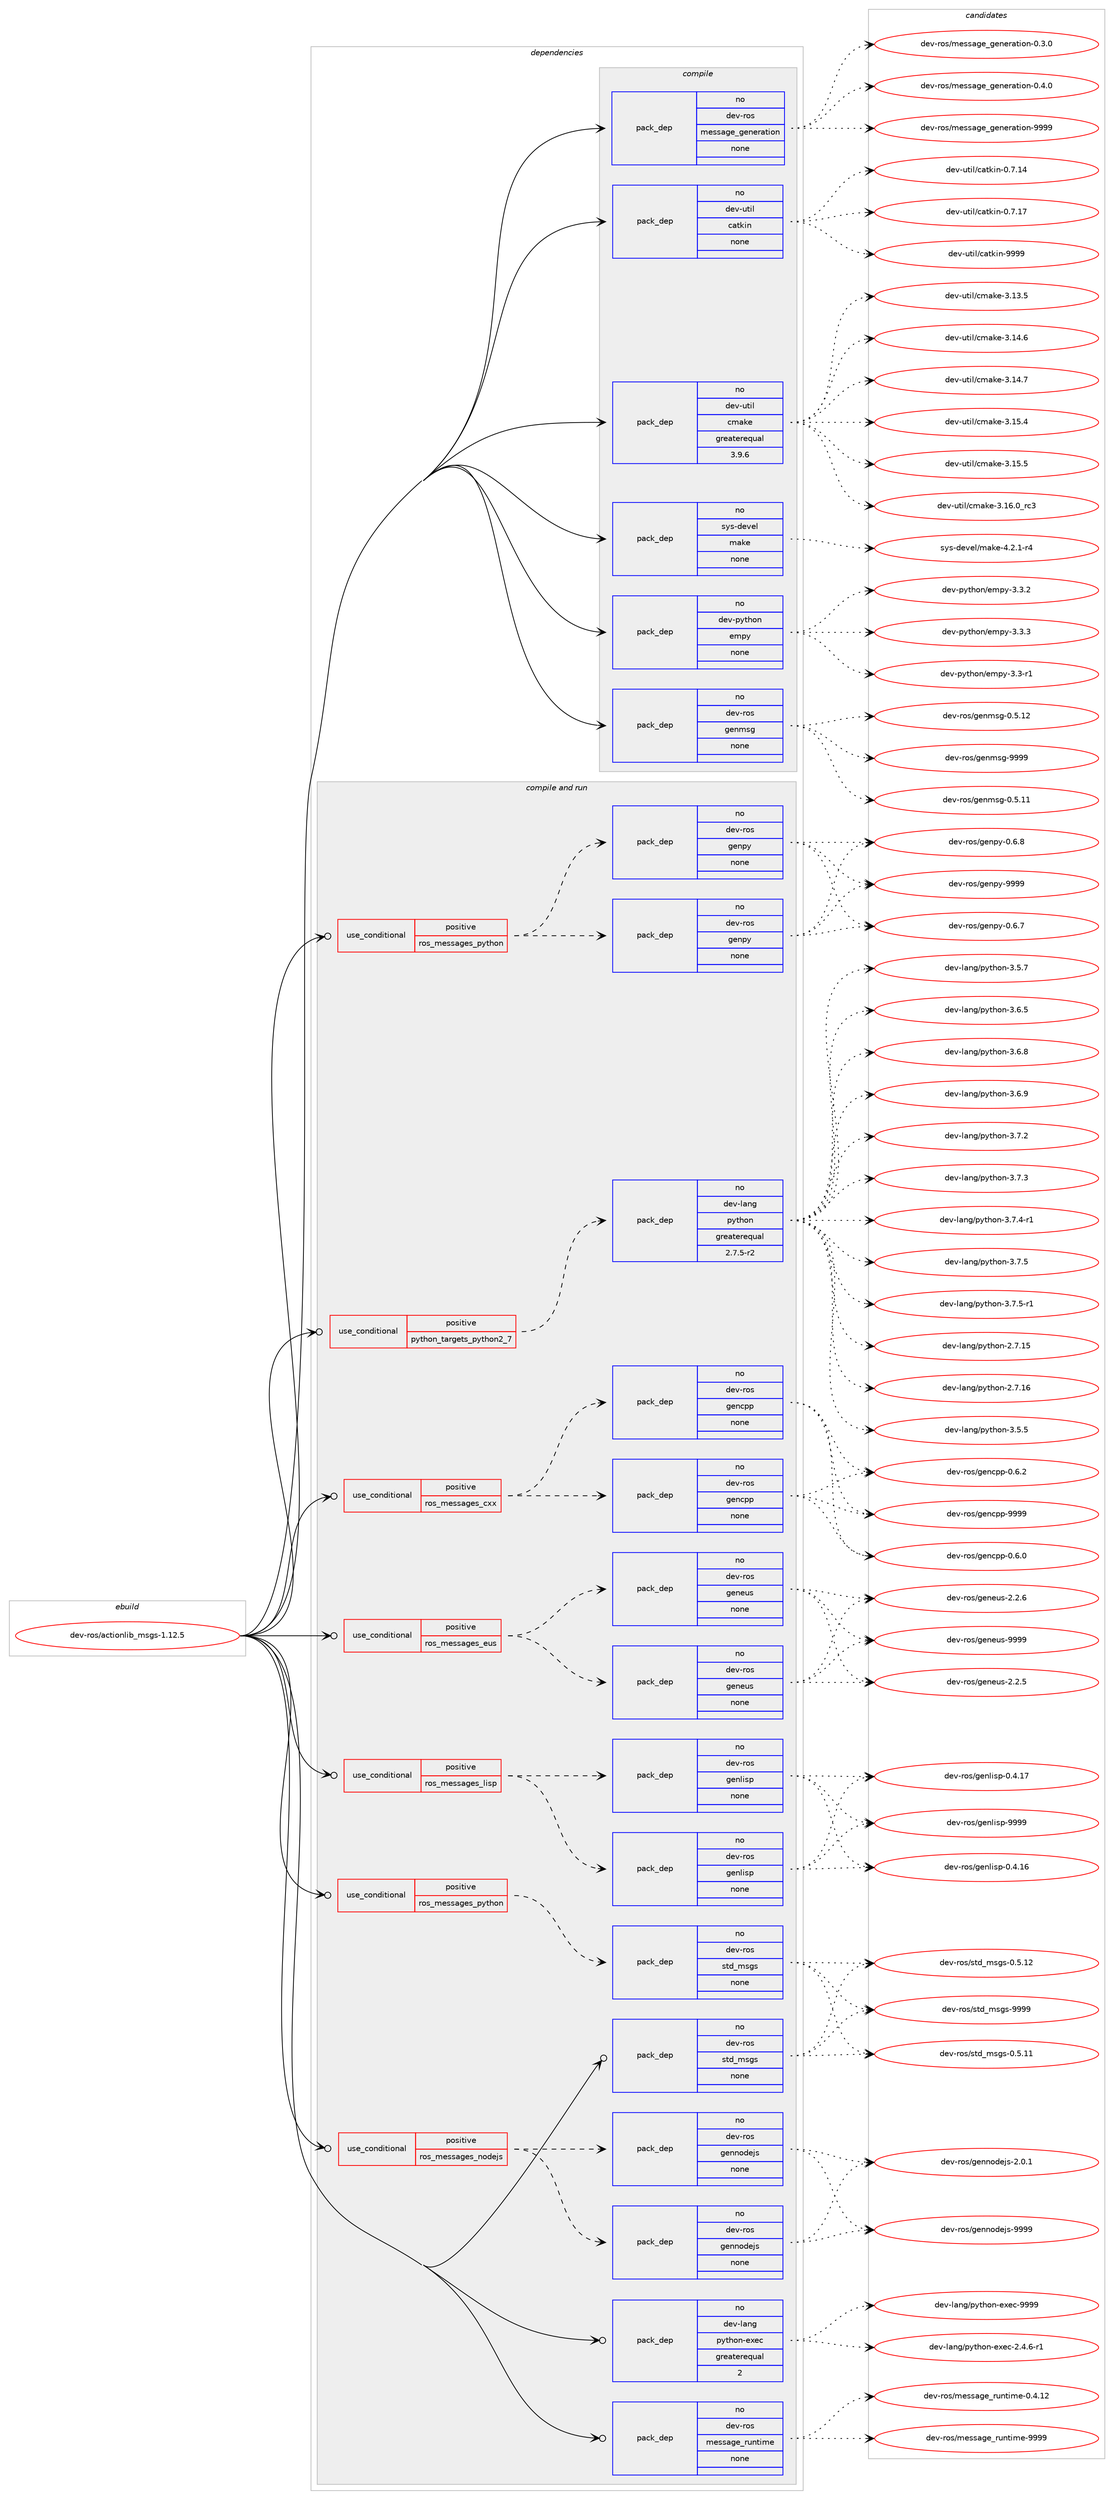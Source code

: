 digraph prolog {

# *************
# Graph options
# *************

newrank=true;
concentrate=true;
compound=true;
graph [rankdir=LR,fontname=Helvetica,fontsize=10,ranksep=1.5];#, ranksep=2.5, nodesep=0.2];
edge  [arrowhead=vee];
node  [fontname=Helvetica,fontsize=10];

# **********
# The ebuild
# **********

subgraph cluster_leftcol {
color=gray;
rank=same;
label=<<i>ebuild</i>>;
id [label="dev-ros/actionlib_msgs-1.12.5", color=red, width=4, href="../dev-ros/actionlib_msgs-1.12.5.svg"];
}

# ****************
# The dependencies
# ****************

subgraph cluster_midcol {
color=gray;
label=<<i>dependencies</i>>;
subgraph cluster_compile {
fillcolor="#eeeeee";
style=filled;
label=<<i>compile</i>>;
subgraph pack483381 {
dependency647875 [label=<<TABLE BORDER="0" CELLBORDER="1" CELLSPACING="0" CELLPADDING="4" WIDTH="220"><TR><TD ROWSPAN="6" CELLPADDING="30">pack_dep</TD></TR><TR><TD WIDTH="110">no</TD></TR><TR><TD>dev-python</TD></TR><TR><TD>empy</TD></TR><TR><TD>none</TD></TR><TR><TD></TD></TR></TABLE>>, shape=none, color=blue];
}
id:e -> dependency647875:w [weight=20,style="solid",arrowhead="vee"];
subgraph pack483382 {
dependency647876 [label=<<TABLE BORDER="0" CELLBORDER="1" CELLSPACING="0" CELLPADDING="4" WIDTH="220"><TR><TD ROWSPAN="6" CELLPADDING="30">pack_dep</TD></TR><TR><TD WIDTH="110">no</TD></TR><TR><TD>dev-ros</TD></TR><TR><TD>genmsg</TD></TR><TR><TD>none</TD></TR><TR><TD></TD></TR></TABLE>>, shape=none, color=blue];
}
id:e -> dependency647876:w [weight=20,style="solid",arrowhead="vee"];
subgraph pack483383 {
dependency647877 [label=<<TABLE BORDER="0" CELLBORDER="1" CELLSPACING="0" CELLPADDING="4" WIDTH="220"><TR><TD ROWSPAN="6" CELLPADDING="30">pack_dep</TD></TR><TR><TD WIDTH="110">no</TD></TR><TR><TD>dev-ros</TD></TR><TR><TD>message_generation</TD></TR><TR><TD>none</TD></TR><TR><TD></TD></TR></TABLE>>, shape=none, color=blue];
}
id:e -> dependency647877:w [weight=20,style="solid",arrowhead="vee"];
subgraph pack483384 {
dependency647878 [label=<<TABLE BORDER="0" CELLBORDER="1" CELLSPACING="0" CELLPADDING="4" WIDTH="220"><TR><TD ROWSPAN="6" CELLPADDING="30">pack_dep</TD></TR><TR><TD WIDTH="110">no</TD></TR><TR><TD>dev-util</TD></TR><TR><TD>catkin</TD></TR><TR><TD>none</TD></TR><TR><TD></TD></TR></TABLE>>, shape=none, color=blue];
}
id:e -> dependency647878:w [weight=20,style="solid",arrowhead="vee"];
subgraph pack483385 {
dependency647879 [label=<<TABLE BORDER="0" CELLBORDER="1" CELLSPACING="0" CELLPADDING="4" WIDTH="220"><TR><TD ROWSPAN="6" CELLPADDING="30">pack_dep</TD></TR><TR><TD WIDTH="110">no</TD></TR><TR><TD>dev-util</TD></TR><TR><TD>cmake</TD></TR><TR><TD>greaterequal</TD></TR><TR><TD>3.9.6</TD></TR></TABLE>>, shape=none, color=blue];
}
id:e -> dependency647879:w [weight=20,style="solid",arrowhead="vee"];
subgraph pack483386 {
dependency647880 [label=<<TABLE BORDER="0" CELLBORDER="1" CELLSPACING="0" CELLPADDING="4" WIDTH="220"><TR><TD ROWSPAN="6" CELLPADDING="30">pack_dep</TD></TR><TR><TD WIDTH="110">no</TD></TR><TR><TD>sys-devel</TD></TR><TR><TD>make</TD></TR><TR><TD>none</TD></TR><TR><TD></TD></TR></TABLE>>, shape=none, color=blue];
}
id:e -> dependency647880:w [weight=20,style="solid",arrowhead="vee"];
}
subgraph cluster_compileandrun {
fillcolor="#eeeeee";
style=filled;
label=<<i>compile and run</i>>;
subgraph cond152598 {
dependency647881 [label=<<TABLE BORDER="0" CELLBORDER="1" CELLSPACING="0" CELLPADDING="4"><TR><TD ROWSPAN="3" CELLPADDING="10">use_conditional</TD></TR><TR><TD>positive</TD></TR><TR><TD>python_targets_python2_7</TD></TR></TABLE>>, shape=none, color=red];
subgraph pack483387 {
dependency647882 [label=<<TABLE BORDER="0" CELLBORDER="1" CELLSPACING="0" CELLPADDING="4" WIDTH="220"><TR><TD ROWSPAN="6" CELLPADDING="30">pack_dep</TD></TR><TR><TD WIDTH="110">no</TD></TR><TR><TD>dev-lang</TD></TR><TR><TD>python</TD></TR><TR><TD>greaterequal</TD></TR><TR><TD>2.7.5-r2</TD></TR></TABLE>>, shape=none, color=blue];
}
dependency647881:e -> dependency647882:w [weight=20,style="dashed",arrowhead="vee"];
}
id:e -> dependency647881:w [weight=20,style="solid",arrowhead="odotvee"];
subgraph cond152599 {
dependency647883 [label=<<TABLE BORDER="0" CELLBORDER="1" CELLSPACING="0" CELLPADDING="4"><TR><TD ROWSPAN="3" CELLPADDING="10">use_conditional</TD></TR><TR><TD>positive</TD></TR><TR><TD>ros_messages_cxx</TD></TR></TABLE>>, shape=none, color=red];
subgraph pack483388 {
dependency647884 [label=<<TABLE BORDER="0" CELLBORDER="1" CELLSPACING="0" CELLPADDING="4" WIDTH="220"><TR><TD ROWSPAN="6" CELLPADDING="30">pack_dep</TD></TR><TR><TD WIDTH="110">no</TD></TR><TR><TD>dev-ros</TD></TR><TR><TD>gencpp</TD></TR><TR><TD>none</TD></TR><TR><TD></TD></TR></TABLE>>, shape=none, color=blue];
}
dependency647883:e -> dependency647884:w [weight=20,style="dashed",arrowhead="vee"];
subgraph pack483389 {
dependency647885 [label=<<TABLE BORDER="0" CELLBORDER="1" CELLSPACING="0" CELLPADDING="4" WIDTH="220"><TR><TD ROWSPAN="6" CELLPADDING="30">pack_dep</TD></TR><TR><TD WIDTH="110">no</TD></TR><TR><TD>dev-ros</TD></TR><TR><TD>gencpp</TD></TR><TR><TD>none</TD></TR><TR><TD></TD></TR></TABLE>>, shape=none, color=blue];
}
dependency647883:e -> dependency647885:w [weight=20,style="dashed",arrowhead="vee"];
}
id:e -> dependency647883:w [weight=20,style="solid",arrowhead="odotvee"];
subgraph cond152600 {
dependency647886 [label=<<TABLE BORDER="0" CELLBORDER="1" CELLSPACING="0" CELLPADDING="4"><TR><TD ROWSPAN="3" CELLPADDING="10">use_conditional</TD></TR><TR><TD>positive</TD></TR><TR><TD>ros_messages_eus</TD></TR></TABLE>>, shape=none, color=red];
subgraph pack483390 {
dependency647887 [label=<<TABLE BORDER="0" CELLBORDER="1" CELLSPACING="0" CELLPADDING="4" WIDTH="220"><TR><TD ROWSPAN="6" CELLPADDING="30">pack_dep</TD></TR><TR><TD WIDTH="110">no</TD></TR><TR><TD>dev-ros</TD></TR><TR><TD>geneus</TD></TR><TR><TD>none</TD></TR><TR><TD></TD></TR></TABLE>>, shape=none, color=blue];
}
dependency647886:e -> dependency647887:w [weight=20,style="dashed",arrowhead="vee"];
subgraph pack483391 {
dependency647888 [label=<<TABLE BORDER="0" CELLBORDER="1" CELLSPACING="0" CELLPADDING="4" WIDTH="220"><TR><TD ROWSPAN="6" CELLPADDING="30">pack_dep</TD></TR><TR><TD WIDTH="110">no</TD></TR><TR><TD>dev-ros</TD></TR><TR><TD>geneus</TD></TR><TR><TD>none</TD></TR><TR><TD></TD></TR></TABLE>>, shape=none, color=blue];
}
dependency647886:e -> dependency647888:w [weight=20,style="dashed",arrowhead="vee"];
}
id:e -> dependency647886:w [weight=20,style="solid",arrowhead="odotvee"];
subgraph cond152601 {
dependency647889 [label=<<TABLE BORDER="0" CELLBORDER="1" CELLSPACING="0" CELLPADDING="4"><TR><TD ROWSPAN="3" CELLPADDING="10">use_conditional</TD></TR><TR><TD>positive</TD></TR><TR><TD>ros_messages_lisp</TD></TR></TABLE>>, shape=none, color=red];
subgraph pack483392 {
dependency647890 [label=<<TABLE BORDER="0" CELLBORDER="1" CELLSPACING="0" CELLPADDING="4" WIDTH="220"><TR><TD ROWSPAN="6" CELLPADDING="30">pack_dep</TD></TR><TR><TD WIDTH="110">no</TD></TR><TR><TD>dev-ros</TD></TR><TR><TD>genlisp</TD></TR><TR><TD>none</TD></TR><TR><TD></TD></TR></TABLE>>, shape=none, color=blue];
}
dependency647889:e -> dependency647890:w [weight=20,style="dashed",arrowhead="vee"];
subgraph pack483393 {
dependency647891 [label=<<TABLE BORDER="0" CELLBORDER="1" CELLSPACING="0" CELLPADDING="4" WIDTH="220"><TR><TD ROWSPAN="6" CELLPADDING="30">pack_dep</TD></TR><TR><TD WIDTH="110">no</TD></TR><TR><TD>dev-ros</TD></TR><TR><TD>genlisp</TD></TR><TR><TD>none</TD></TR><TR><TD></TD></TR></TABLE>>, shape=none, color=blue];
}
dependency647889:e -> dependency647891:w [weight=20,style="dashed",arrowhead="vee"];
}
id:e -> dependency647889:w [weight=20,style="solid",arrowhead="odotvee"];
subgraph cond152602 {
dependency647892 [label=<<TABLE BORDER="0" CELLBORDER="1" CELLSPACING="0" CELLPADDING="4"><TR><TD ROWSPAN="3" CELLPADDING="10">use_conditional</TD></TR><TR><TD>positive</TD></TR><TR><TD>ros_messages_nodejs</TD></TR></TABLE>>, shape=none, color=red];
subgraph pack483394 {
dependency647893 [label=<<TABLE BORDER="0" CELLBORDER="1" CELLSPACING="0" CELLPADDING="4" WIDTH="220"><TR><TD ROWSPAN="6" CELLPADDING="30">pack_dep</TD></TR><TR><TD WIDTH="110">no</TD></TR><TR><TD>dev-ros</TD></TR><TR><TD>gennodejs</TD></TR><TR><TD>none</TD></TR><TR><TD></TD></TR></TABLE>>, shape=none, color=blue];
}
dependency647892:e -> dependency647893:w [weight=20,style="dashed",arrowhead="vee"];
subgraph pack483395 {
dependency647894 [label=<<TABLE BORDER="0" CELLBORDER="1" CELLSPACING="0" CELLPADDING="4" WIDTH="220"><TR><TD ROWSPAN="6" CELLPADDING="30">pack_dep</TD></TR><TR><TD WIDTH="110">no</TD></TR><TR><TD>dev-ros</TD></TR><TR><TD>gennodejs</TD></TR><TR><TD>none</TD></TR><TR><TD></TD></TR></TABLE>>, shape=none, color=blue];
}
dependency647892:e -> dependency647894:w [weight=20,style="dashed",arrowhead="vee"];
}
id:e -> dependency647892:w [weight=20,style="solid",arrowhead="odotvee"];
subgraph cond152603 {
dependency647895 [label=<<TABLE BORDER="0" CELLBORDER="1" CELLSPACING="0" CELLPADDING="4"><TR><TD ROWSPAN="3" CELLPADDING="10">use_conditional</TD></TR><TR><TD>positive</TD></TR><TR><TD>ros_messages_python</TD></TR></TABLE>>, shape=none, color=red];
subgraph pack483396 {
dependency647896 [label=<<TABLE BORDER="0" CELLBORDER="1" CELLSPACING="0" CELLPADDING="4" WIDTH="220"><TR><TD ROWSPAN="6" CELLPADDING="30">pack_dep</TD></TR><TR><TD WIDTH="110">no</TD></TR><TR><TD>dev-ros</TD></TR><TR><TD>genpy</TD></TR><TR><TD>none</TD></TR><TR><TD></TD></TR></TABLE>>, shape=none, color=blue];
}
dependency647895:e -> dependency647896:w [weight=20,style="dashed",arrowhead="vee"];
subgraph pack483397 {
dependency647897 [label=<<TABLE BORDER="0" CELLBORDER="1" CELLSPACING="0" CELLPADDING="4" WIDTH="220"><TR><TD ROWSPAN="6" CELLPADDING="30">pack_dep</TD></TR><TR><TD WIDTH="110">no</TD></TR><TR><TD>dev-ros</TD></TR><TR><TD>genpy</TD></TR><TR><TD>none</TD></TR><TR><TD></TD></TR></TABLE>>, shape=none, color=blue];
}
dependency647895:e -> dependency647897:w [weight=20,style="dashed",arrowhead="vee"];
}
id:e -> dependency647895:w [weight=20,style="solid",arrowhead="odotvee"];
subgraph cond152604 {
dependency647898 [label=<<TABLE BORDER="0" CELLBORDER="1" CELLSPACING="0" CELLPADDING="4"><TR><TD ROWSPAN="3" CELLPADDING="10">use_conditional</TD></TR><TR><TD>positive</TD></TR><TR><TD>ros_messages_python</TD></TR></TABLE>>, shape=none, color=red];
subgraph pack483398 {
dependency647899 [label=<<TABLE BORDER="0" CELLBORDER="1" CELLSPACING="0" CELLPADDING="4" WIDTH="220"><TR><TD ROWSPAN="6" CELLPADDING="30">pack_dep</TD></TR><TR><TD WIDTH="110">no</TD></TR><TR><TD>dev-ros</TD></TR><TR><TD>std_msgs</TD></TR><TR><TD>none</TD></TR><TR><TD></TD></TR></TABLE>>, shape=none, color=blue];
}
dependency647898:e -> dependency647899:w [weight=20,style="dashed",arrowhead="vee"];
}
id:e -> dependency647898:w [weight=20,style="solid",arrowhead="odotvee"];
subgraph pack483399 {
dependency647900 [label=<<TABLE BORDER="0" CELLBORDER="1" CELLSPACING="0" CELLPADDING="4" WIDTH="220"><TR><TD ROWSPAN="6" CELLPADDING="30">pack_dep</TD></TR><TR><TD WIDTH="110">no</TD></TR><TR><TD>dev-lang</TD></TR><TR><TD>python-exec</TD></TR><TR><TD>greaterequal</TD></TR><TR><TD>2</TD></TR></TABLE>>, shape=none, color=blue];
}
id:e -> dependency647900:w [weight=20,style="solid",arrowhead="odotvee"];
subgraph pack483400 {
dependency647901 [label=<<TABLE BORDER="0" CELLBORDER="1" CELLSPACING="0" CELLPADDING="4" WIDTH="220"><TR><TD ROWSPAN="6" CELLPADDING="30">pack_dep</TD></TR><TR><TD WIDTH="110">no</TD></TR><TR><TD>dev-ros</TD></TR><TR><TD>message_runtime</TD></TR><TR><TD>none</TD></TR><TR><TD></TD></TR></TABLE>>, shape=none, color=blue];
}
id:e -> dependency647901:w [weight=20,style="solid",arrowhead="odotvee"];
subgraph pack483401 {
dependency647902 [label=<<TABLE BORDER="0" CELLBORDER="1" CELLSPACING="0" CELLPADDING="4" WIDTH="220"><TR><TD ROWSPAN="6" CELLPADDING="30">pack_dep</TD></TR><TR><TD WIDTH="110">no</TD></TR><TR><TD>dev-ros</TD></TR><TR><TD>std_msgs</TD></TR><TR><TD>none</TD></TR><TR><TD></TD></TR></TABLE>>, shape=none, color=blue];
}
id:e -> dependency647902:w [weight=20,style="solid",arrowhead="odotvee"];
}
subgraph cluster_run {
fillcolor="#eeeeee";
style=filled;
label=<<i>run</i>>;
}
}

# **************
# The candidates
# **************

subgraph cluster_choices {
rank=same;
color=gray;
label=<<i>candidates</i>>;

subgraph choice483381 {
color=black;
nodesep=1;
choice1001011184511212111610411111047101109112121455146514511449 [label="dev-python/empy-3.3-r1", color=red, width=4,href="../dev-python/empy-3.3-r1.svg"];
choice1001011184511212111610411111047101109112121455146514650 [label="dev-python/empy-3.3.2", color=red, width=4,href="../dev-python/empy-3.3.2.svg"];
choice1001011184511212111610411111047101109112121455146514651 [label="dev-python/empy-3.3.3", color=red, width=4,href="../dev-python/empy-3.3.3.svg"];
dependency647875:e -> choice1001011184511212111610411111047101109112121455146514511449:w [style=dotted,weight="100"];
dependency647875:e -> choice1001011184511212111610411111047101109112121455146514650:w [style=dotted,weight="100"];
dependency647875:e -> choice1001011184511212111610411111047101109112121455146514651:w [style=dotted,weight="100"];
}
subgraph choice483382 {
color=black;
nodesep=1;
choice100101118451141111154710310111010911510345484653464949 [label="dev-ros/genmsg-0.5.11", color=red, width=4,href="../dev-ros/genmsg-0.5.11.svg"];
choice100101118451141111154710310111010911510345484653464950 [label="dev-ros/genmsg-0.5.12", color=red, width=4,href="../dev-ros/genmsg-0.5.12.svg"];
choice10010111845114111115471031011101091151034557575757 [label="dev-ros/genmsg-9999", color=red, width=4,href="../dev-ros/genmsg-9999.svg"];
dependency647876:e -> choice100101118451141111154710310111010911510345484653464949:w [style=dotted,weight="100"];
dependency647876:e -> choice100101118451141111154710310111010911510345484653464950:w [style=dotted,weight="100"];
dependency647876:e -> choice10010111845114111115471031011101091151034557575757:w [style=dotted,weight="100"];
}
subgraph choice483383 {
color=black;
nodesep=1;
choice1001011184511411111547109101115115971031019510310111010111497116105111110454846514648 [label="dev-ros/message_generation-0.3.0", color=red, width=4,href="../dev-ros/message_generation-0.3.0.svg"];
choice1001011184511411111547109101115115971031019510310111010111497116105111110454846524648 [label="dev-ros/message_generation-0.4.0", color=red, width=4,href="../dev-ros/message_generation-0.4.0.svg"];
choice10010111845114111115471091011151159710310195103101110101114971161051111104557575757 [label="dev-ros/message_generation-9999", color=red, width=4,href="../dev-ros/message_generation-9999.svg"];
dependency647877:e -> choice1001011184511411111547109101115115971031019510310111010111497116105111110454846514648:w [style=dotted,weight="100"];
dependency647877:e -> choice1001011184511411111547109101115115971031019510310111010111497116105111110454846524648:w [style=dotted,weight="100"];
dependency647877:e -> choice10010111845114111115471091011151159710310195103101110101114971161051111104557575757:w [style=dotted,weight="100"];
}
subgraph choice483384 {
color=black;
nodesep=1;
choice1001011184511711610510847999711610710511045484655464952 [label="dev-util/catkin-0.7.14", color=red, width=4,href="../dev-util/catkin-0.7.14.svg"];
choice1001011184511711610510847999711610710511045484655464955 [label="dev-util/catkin-0.7.17", color=red, width=4,href="../dev-util/catkin-0.7.17.svg"];
choice100101118451171161051084799971161071051104557575757 [label="dev-util/catkin-9999", color=red, width=4,href="../dev-util/catkin-9999.svg"];
dependency647878:e -> choice1001011184511711610510847999711610710511045484655464952:w [style=dotted,weight="100"];
dependency647878:e -> choice1001011184511711610510847999711610710511045484655464955:w [style=dotted,weight="100"];
dependency647878:e -> choice100101118451171161051084799971161071051104557575757:w [style=dotted,weight="100"];
}
subgraph choice483385 {
color=black;
nodesep=1;
choice1001011184511711610510847991099710710145514649514653 [label="dev-util/cmake-3.13.5", color=red, width=4,href="../dev-util/cmake-3.13.5.svg"];
choice1001011184511711610510847991099710710145514649524654 [label="dev-util/cmake-3.14.6", color=red, width=4,href="../dev-util/cmake-3.14.6.svg"];
choice1001011184511711610510847991099710710145514649524655 [label="dev-util/cmake-3.14.7", color=red, width=4,href="../dev-util/cmake-3.14.7.svg"];
choice1001011184511711610510847991099710710145514649534652 [label="dev-util/cmake-3.15.4", color=red, width=4,href="../dev-util/cmake-3.15.4.svg"];
choice1001011184511711610510847991099710710145514649534653 [label="dev-util/cmake-3.15.5", color=red, width=4,href="../dev-util/cmake-3.15.5.svg"];
choice1001011184511711610510847991099710710145514649544648951149951 [label="dev-util/cmake-3.16.0_rc3", color=red, width=4,href="../dev-util/cmake-3.16.0_rc3.svg"];
dependency647879:e -> choice1001011184511711610510847991099710710145514649514653:w [style=dotted,weight="100"];
dependency647879:e -> choice1001011184511711610510847991099710710145514649524654:w [style=dotted,weight="100"];
dependency647879:e -> choice1001011184511711610510847991099710710145514649524655:w [style=dotted,weight="100"];
dependency647879:e -> choice1001011184511711610510847991099710710145514649534652:w [style=dotted,weight="100"];
dependency647879:e -> choice1001011184511711610510847991099710710145514649534653:w [style=dotted,weight="100"];
dependency647879:e -> choice1001011184511711610510847991099710710145514649544648951149951:w [style=dotted,weight="100"];
}
subgraph choice483386 {
color=black;
nodesep=1;
choice1151211154510010111810110847109971071014552465046494511452 [label="sys-devel/make-4.2.1-r4", color=red, width=4,href="../sys-devel/make-4.2.1-r4.svg"];
dependency647880:e -> choice1151211154510010111810110847109971071014552465046494511452:w [style=dotted,weight="100"];
}
subgraph choice483387 {
color=black;
nodesep=1;
choice10010111845108971101034711212111610411111045504655464953 [label="dev-lang/python-2.7.15", color=red, width=4,href="../dev-lang/python-2.7.15.svg"];
choice10010111845108971101034711212111610411111045504655464954 [label="dev-lang/python-2.7.16", color=red, width=4,href="../dev-lang/python-2.7.16.svg"];
choice100101118451089711010347112121116104111110455146534653 [label="dev-lang/python-3.5.5", color=red, width=4,href="../dev-lang/python-3.5.5.svg"];
choice100101118451089711010347112121116104111110455146534655 [label="dev-lang/python-3.5.7", color=red, width=4,href="../dev-lang/python-3.5.7.svg"];
choice100101118451089711010347112121116104111110455146544653 [label="dev-lang/python-3.6.5", color=red, width=4,href="../dev-lang/python-3.6.5.svg"];
choice100101118451089711010347112121116104111110455146544656 [label="dev-lang/python-3.6.8", color=red, width=4,href="../dev-lang/python-3.6.8.svg"];
choice100101118451089711010347112121116104111110455146544657 [label="dev-lang/python-3.6.9", color=red, width=4,href="../dev-lang/python-3.6.9.svg"];
choice100101118451089711010347112121116104111110455146554650 [label="dev-lang/python-3.7.2", color=red, width=4,href="../dev-lang/python-3.7.2.svg"];
choice100101118451089711010347112121116104111110455146554651 [label="dev-lang/python-3.7.3", color=red, width=4,href="../dev-lang/python-3.7.3.svg"];
choice1001011184510897110103471121211161041111104551465546524511449 [label="dev-lang/python-3.7.4-r1", color=red, width=4,href="../dev-lang/python-3.7.4-r1.svg"];
choice100101118451089711010347112121116104111110455146554653 [label="dev-lang/python-3.7.5", color=red, width=4,href="../dev-lang/python-3.7.5.svg"];
choice1001011184510897110103471121211161041111104551465546534511449 [label="dev-lang/python-3.7.5-r1", color=red, width=4,href="../dev-lang/python-3.7.5-r1.svg"];
dependency647882:e -> choice10010111845108971101034711212111610411111045504655464953:w [style=dotted,weight="100"];
dependency647882:e -> choice10010111845108971101034711212111610411111045504655464954:w [style=dotted,weight="100"];
dependency647882:e -> choice100101118451089711010347112121116104111110455146534653:w [style=dotted,weight="100"];
dependency647882:e -> choice100101118451089711010347112121116104111110455146534655:w [style=dotted,weight="100"];
dependency647882:e -> choice100101118451089711010347112121116104111110455146544653:w [style=dotted,weight="100"];
dependency647882:e -> choice100101118451089711010347112121116104111110455146544656:w [style=dotted,weight="100"];
dependency647882:e -> choice100101118451089711010347112121116104111110455146544657:w [style=dotted,weight="100"];
dependency647882:e -> choice100101118451089711010347112121116104111110455146554650:w [style=dotted,weight="100"];
dependency647882:e -> choice100101118451089711010347112121116104111110455146554651:w [style=dotted,weight="100"];
dependency647882:e -> choice1001011184510897110103471121211161041111104551465546524511449:w [style=dotted,weight="100"];
dependency647882:e -> choice100101118451089711010347112121116104111110455146554653:w [style=dotted,weight="100"];
dependency647882:e -> choice1001011184510897110103471121211161041111104551465546534511449:w [style=dotted,weight="100"];
}
subgraph choice483388 {
color=black;
nodesep=1;
choice100101118451141111154710310111099112112454846544648 [label="dev-ros/gencpp-0.6.0", color=red, width=4,href="../dev-ros/gencpp-0.6.0.svg"];
choice100101118451141111154710310111099112112454846544650 [label="dev-ros/gencpp-0.6.2", color=red, width=4,href="../dev-ros/gencpp-0.6.2.svg"];
choice1001011184511411111547103101110991121124557575757 [label="dev-ros/gencpp-9999", color=red, width=4,href="../dev-ros/gencpp-9999.svg"];
dependency647884:e -> choice100101118451141111154710310111099112112454846544648:w [style=dotted,weight="100"];
dependency647884:e -> choice100101118451141111154710310111099112112454846544650:w [style=dotted,weight="100"];
dependency647884:e -> choice1001011184511411111547103101110991121124557575757:w [style=dotted,weight="100"];
}
subgraph choice483389 {
color=black;
nodesep=1;
choice100101118451141111154710310111099112112454846544648 [label="dev-ros/gencpp-0.6.0", color=red, width=4,href="../dev-ros/gencpp-0.6.0.svg"];
choice100101118451141111154710310111099112112454846544650 [label="dev-ros/gencpp-0.6.2", color=red, width=4,href="../dev-ros/gencpp-0.6.2.svg"];
choice1001011184511411111547103101110991121124557575757 [label="dev-ros/gencpp-9999", color=red, width=4,href="../dev-ros/gencpp-9999.svg"];
dependency647885:e -> choice100101118451141111154710310111099112112454846544648:w [style=dotted,weight="100"];
dependency647885:e -> choice100101118451141111154710310111099112112454846544650:w [style=dotted,weight="100"];
dependency647885:e -> choice1001011184511411111547103101110991121124557575757:w [style=dotted,weight="100"];
}
subgraph choice483390 {
color=black;
nodesep=1;
choice1001011184511411111547103101110101117115455046504653 [label="dev-ros/geneus-2.2.5", color=red, width=4,href="../dev-ros/geneus-2.2.5.svg"];
choice1001011184511411111547103101110101117115455046504654 [label="dev-ros/geneus-2.2.6", color=red, width=4,href="../dev-ros/geneus-2.2.6.svg"];
choice10010111845114111115471031011101011171154557575757 [label="dev-ros/geneus-9999", color=red, width=4,href="../dev-ros/geneus-9999.svg"];
dependency647887:e -> choice1001011184511411111547103101110101117115455046504653:w [style=dotted,weight="100"];
dependency647887:e -> choice1001011184511411111547103101110101117115455046504654:w [style=dotted,weight="100"];
dependency647887:e -> choice10010111845114111115471031011101011171154557575757:w [style=dotted,weight="100"];
}
subgraph choice483391 {
color=black;
nodesep=1;
choice1001011184511411111547103101110101117115455046504653 [label="dev-ros/geneus-2.2.5", color=red, width=4,href="../dev-ros/geneus-2.2.5.svg"];
choice1001011184511411111547103101110101117115455046504654 [label="dev-ros/geneus-2.2.6", color=red, width=4,href="../dev-ros/geneus-2.2.6.svg"];
choice10010111845114111115471031011101011171154557575757 [label="dev-ros/geneus-9999", color=red, width=4,href="../dev-ros/geneus-9999.svg"];
dependency647888:e -> choice1001011184511411111547103101110101117115455046504653:w [style=dotted,weight="100"];
dependency647888:e -> choice1001011184511411111547103101110101117115455046504654:w [style=dotted,weight="100"];
dependency647888:e -> choice10010111845114111115471031011101011171154557575757:w [style=dotted,weight="100"];
}
subgraph choice483392 {
color=black;
nodesep=1;
choice100101118451141111154710310111010810511511245484652464954 [label="dev-ros/genlisp-0.4.16", color=red, width=4,href="../dev-ros/genlisp-0.4.16.svg"];
choice100101118451141111154710310111010810511511245484652464955 [label="dev-ros/genlisp-0.4.17", color=red, width=4,href="../dev-ros/genlisp-0.4.17.svg"];
choice10010111845114111115471031011101081051151124557575757 [label="dev-ros/genlisp-9999", color=red, width=4,href="../dev-ros/genlisp-9999.svg"];
dependency647890:e -> choice100101118451141111154710310111010810511511245484652464954:w [style=dotted,weight="100"];
dependency647890:e -> choice100101118451141111154710310111010810511511245484652464955:w [style=dotted,weight="100"];
dependency647890:e -> choice10010111845114111115471031011101081051151124557575757:w [style=dotted,weight="100"];
}
subgraph choice483393 {
color=black;
nodesep=1;
choice100101118451141111154710310111010810511511245484652464954 [label="dev-ros/genlisp-0.4.16", color=red, width=4,href="../dev-ros/genlisp-0.4.16.svg"];
choice100101118451141111154710310111010810511511245484652464955 [label="dev-ros/genlisp-0.4.17", color=red, width=4,href="../dev-ros/genlisp-0.4.17.svg"];
choice10010111845114111115471031011101081051151124557575757 [label="dev-ros/genlisp-9999", color=red, width=4,href="../dev-ros/genlisp-9999.svg"];
dependency647891:e -> choice100101118451141111154710310111010810511511245484652464954:w [style=dotted,weight="100"];
dependency647891:e -> choice100101118451141111154710310111010810511511245484652464955:w [style=dotted,weight="100"];
dependency647891:e -> choice10010111845114111115471031011101081051151124557575757:w [style=dotted,weight="100"];
}
subgraph choice483394 {
color=black;
nodesep=1;
choice1001011184511411111547103101110110111100101106115455046484649 [label="dev-ros/gennodejs-2.0.1", color=red, width=4,href="../dev-ros/gennodejs-2.0.1.svg"];
choice10010111845114111115471031011101101111001011061154557575757 [label="dev-ros/gennodejs-9999", color=red, width=4,href="../dev-ros/gennodejs-9999.svg"];
dependency647893:e -> choice1001011184511411111547103101110110111100101106115455046484649:w [style=dotted,weight="100"];
dependency647893:e -> choice10010111845114111115471031011101101111001011061154557575757:w [style=dotted,weight="100"];
}
subgraph choice483395 {
color=black;
nodesep=1;
choice1001011184511411111547103101110110111100101106115455046484649 [label="dev-ros/gennodejs-2.0.1", color=red, width=4,href="../dev-ros/gennodejs-2.0.1.svg"];
choice10010111845114111115471031011101101111001011061154557575757 [label="dev-ros/gennodejs-9999", color=red, width=4,href="../dev-ros/gennodejs-9999.svg"];
dependency647894:e -> choice1001011184511411111547103101110110111100101106115455046484649:w [style=dotted,weight="100"];
dependency647894:e -> choice10010111845114111115471031011101101111001011061154557575757:w [style=dotted,weight="100"];
}
subgraph choice483396 {
color=black;
nodesep=1;
choice1001011184511411111547103101110112121454846544655 [label="dev-ros/genpy-0.6.7", color=red, width=4,href="../dev-ros/genpy-0.6.7.svg"];
choice1001011184511411111547103101110112121454846544656 [label="dev-ros/genpy-0.6.8", color=red, width=4,href="../dev-ros/genpy-0.6.8.svg"];
choice10010111845114111115471031011101121214557575757 [label="dev-ros/genpy-9999", color=red, width=4,href="../dev-ros/genpy-9999.svg"];
dependency647896:e -> choice1001011184511411111547103101110112121454846544655:w [style=dotted,weight="100"];
dependency647896:e -> choice1001011184511411111547103101110112121454846544656:w [style=dotted,weight="100"];
dependency647896:e -> choice10010111845114111115471031011101121214557575757:w [style=dotted,weight="100"];
}
subgraph choice483397 {
color=black;
nodesep=1;
choice1001011184511411111547103101110112121454846544655 [label="dev-ros/genpy-0.6.7", color=red, width=4,href="../dev-ros/genpy-0.6.7.svg"];
choice1001011184511411111547103101110112121454846544656 [label="dev-ros/genpy-0.6.8", color=red, width=4,href="../dev-ros/genpy-0.6.8.svg"];
choice10010111845114111115471031011101121214557575757 [label="dev-ros/genpy-9999", color=red, width=4,href="../dev-ros/genpy-9999.svg"];
dependency647897:e -> choice1001011184511411111547103101110112121454846544655:w [style=dotted,weight="100"];
dependency647897:e -> choice1001011184511411111547103101110112121454846544656:w [style=dotted,weight="100"];
dependency647897:e -> choice10010111845114111115471031011101121214557575757:w [style=dotted,weight="100"];
}
subgraph choice483398 {
color=black;
nodesep=1;
choice10010111845114111115471151161009510911510311545484653464949 [label="dev-ros/std_msgs-0.5.11", color=red, width=4,href="../dev-ros/std_msgs-0.5.11.svg"];
choice10010111845114111115471151161009510911510311545484653464950 [label="dev-ros/std_msgs-0.5.12", color=red, width=4,href="../dev-ros/std_msgs-0.5.12.svg"];
choice1001011184511411111547115116100951091151031154557575757 [label="dev-ros/std_msgs-9999", color=red, width=4,href="../dev-ros/std_msgs-9999.svg"];
dependency647899:e -> choice10010111845114111115471151161009510911510311545484653464949:w [style=dotted,weight="100"];
dependency647899:e -> choice10010111845114111115471151161009510911510311545484653464950:w [style=dotted,weight="100"];
dependency647899:e -> choice1001011184511411111547115116100951091151031154557575757:w [style=dotted,weight="100"];
}
subgraph choice483399 {
color=black;
nodesep=1;
choice10010111845108971101034711212111610411111045101120101994550465246544511449 [label="dev-lang/python-exec-2.4.6-r1", color=red, width=4,href="../dev-lang/python-exec-2.4.6-r1.svg"];
choice10010111845108971101034711212111610411111045101120101994557575757 [label="dev-lang/python-exec-9999", color=red, width=4,href="../dev-lang/python-exec-9999.svg"];
dependency647900:e -> choice10010111845108971101034711212111610411111045101120101994550465246544511449:w [style=dotted,weight="100"];
dependency647900:e -> choice10010111845108971101034711212111610411111045101120101994557575757:w [style=dotted,weight="100"];
}
subgraph choice483400 {
color=black;
nodesep=1;
choice1001011184511411111547109101115115971031019511411711011610510910145484652464950 [label="dev-ros/message_runtime-0.4.12", color=red, width=4,href="../dev-ros/message_runtime-0.4.12.svg"];
choice100101118451141111154710910111511597103101951141171101161051091014557575757 [label="dev-ros/message_runtime-9999", color=red, width=4,href="../dev-ros/message_runtime-9999.svg"];
dependency647901:e -> choice1001011184511411111547109101115115971031019511411711011610510910145484652464950:w [style=dotted,weight="100"];
dependency647901:e -> choice100101118451141111154710910111511597103101951141171101161051091014557575757:w [style=dotted,weight="100"];
}
subgraph choice483401 {
color=black;
nodesep=1;
choice10010111845114111115471151161009510911510311545484653464949 [label="dev-ros/std_msgs-0.5.11", color=red, width=4,href="../dev-ros/std_msgs-0.5.11.svg"];
choice10010111845114111115471151161009510911510311545484653464950 [label="dev-ros/std_msgs-0.5.12", color=red, width=4,href="../dev-ros/std_msgs-0.5.12.svg"];
choice1001011184511411111547115116100951091151031154557575757 [label="dev-ros/std_msgs-9999", color=red, width=4,href="../dev-ros/std_msgs-9999.svg"];
dependency647902:e -> choice10010111845114111115471151161009510911510311545484653464949:w [style=dotted,weight="100"];
dependency647902:e -> choice10010111845114111115471151161009510911510311545484653464950:w [style=dotted,weight="100"];
dependency647902:e -> choice1001011184511411111547115116100951091151031154557575757:w [style=dotted,weight="100"];
}
}

}
